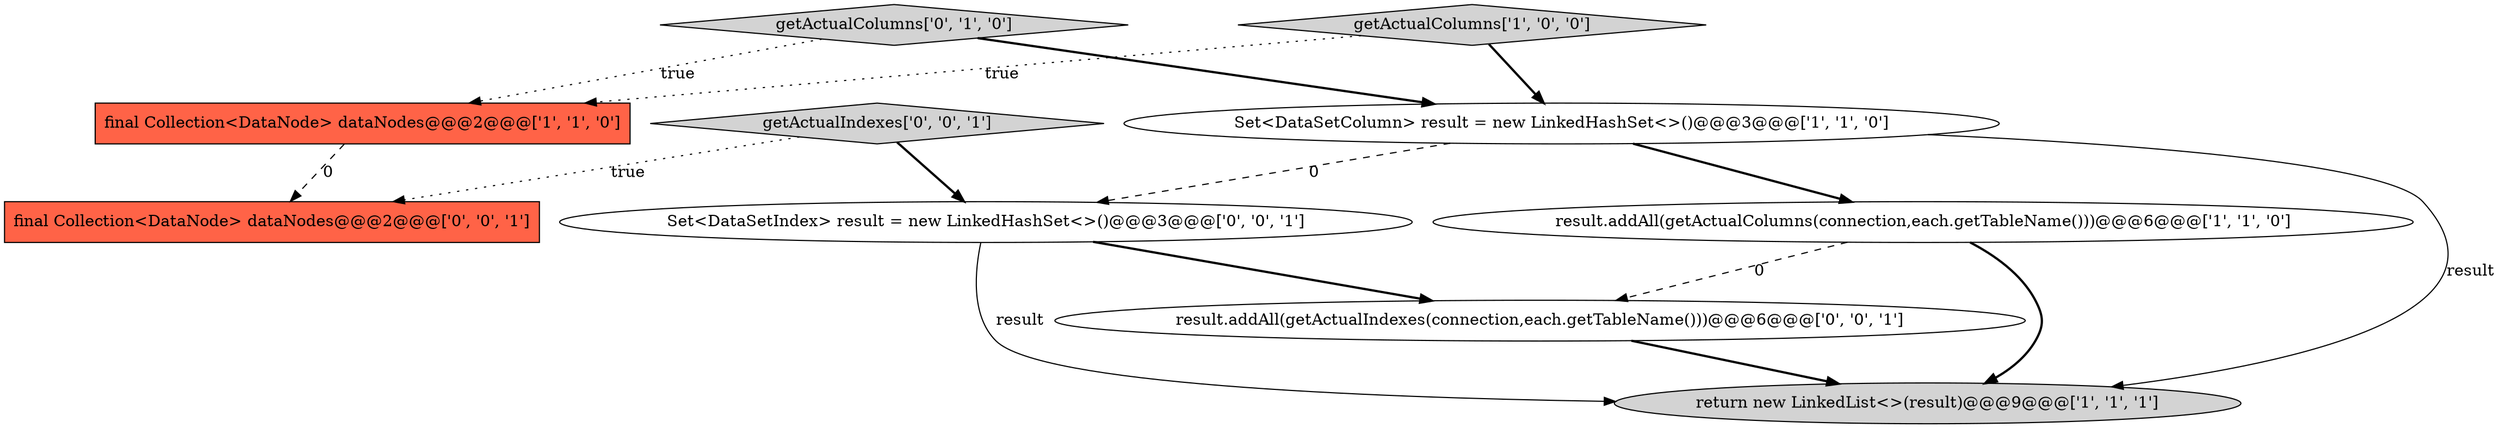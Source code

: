 digraph {
7 [style = filled, label = "Set<DataSetIndex> result = new LinkedHashSet<>()@@@3@@@['0', '0', '1']", fillcolor = white, shape = ellipse image = "AAA0AAABBB3BBB"];
5 [style = filled, label = "getActualColumns['0', '1', '0']", fillcolor = lightgray, shape = diamond image = "AAA0AAABBB2BBB"];
6 [style = filled, label = "final Collection<DataNode> dataNodes@@@2@@@['0', '0', '1']", fillcolor = tomato, shape = box image = "AAA0AAABBB3BBB"];
1 [style = filled, label = "getActualColumns['1', '0', '0']", fillcolor = lightgray, shape = diamond image = "AAA0AAABBB1BBB"];
9 [style = filled, label = "result.addAll(getActualIndexes(connection,each.getTableName()))@@@6@@@['0', '0', '1']", fillcolor = white, shape = ellipse image = "AAA0AAABBB3BBB"];
8 [style = filled, label = "getActualIndexes['0', '0', '1']", fillcolor = lightgray, shape = diamond image = "AAA0AAABBB3BBB"];
3 [style = filled, label = "return new LinkedList<>(result)@@@9@@@['1', '1', '1']", fillcolor = lightgray, shape = ellipse image = "AAA0AAABBB1BBB"];
0 [style = filled, label = "final Collection<DataNode> dataNodes@@@2@@@['1', '1', '0']", fillcolor = tomato, shape = box image = "AAA0AAABBB1BBB"];
2 [style = filled, label = "result.addAll(getActualColumns(connection,each.getTableName()))@@@6@@@['1', '1', '0']", fillcolor = white, shape = ellipse image = "AAA0AAABBB1BBB"];
4 [style = filled, label = "Set<DataSetColumn> result = new LinkedHashSet<>()@@@3@@@['1', '1', '0']", fillcolor = white, shape = ellipse image = "AAA0AAABBB1BBB"];
8->7 [style = bold, label=""];
7->9 [style = bold, label=""];
9->3 [style = bold, label=""];
4->3 [style = solid, label="result"];
1->4 [style = bold, label=""];
1->0 [style = dotted, label="true"];
4->2 [style = bold, label=""];
5->0 [style = dotted, label="true"];
8->6 [style = dotted, label="true"];
2->9 [style = dashed, label="0"];
4->7 [style = dashed, label="0"];
7->3 [style = solid, label="result"];
5->4 [style = bold, label=""];
2->3 [style = bold, label=""];
0->6 [style = dashed, label="0"];
}

